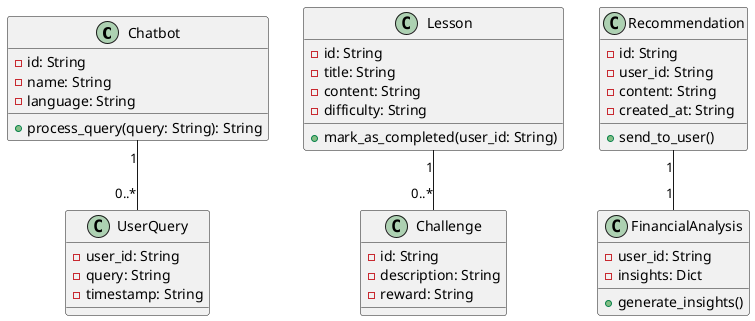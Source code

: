 @startuml
class Chatbot {
    - id: String
    - name: String
    - language: String
    + process_query(query: String): String
}

class UserQuery {
    - user_id: String
    - query: String
    - timestamp: String
}

class Lesson {
    - id: String
    - title: String
    - content: String
    - difficulty: String
    + mark_as_completed(user_id: String)
}

class Challenge {
    - id: String
    - description: String
    - reward: String
}

class Recommendation {
    - id: String
    - user_id: String
    - content: String
    - created_at: String
    + send_to_user()
}

class FinancialAnalysis {
    - user_id: String
    - insights: Dict
    + generate_insights()
}

Chatbot "1" -- "0..*" UserQuery
Lesson "1" -- "0..*" Challenge
Recommendation "1" -- "1" FinancialAnalysis
@enduml
